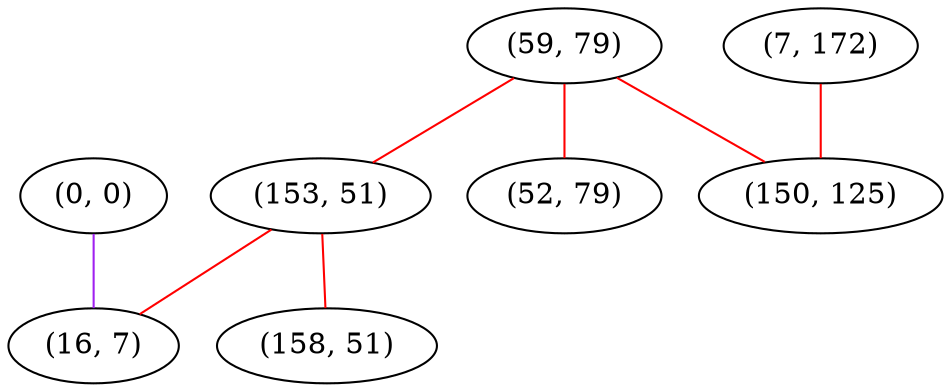 graph "" {
"(0, 0)";
"(7, 172)";
"(59, 79)";
"(153, 51)";
"(150, 125)";
"(158, 51)";
"(52, 79)";
"(16, 7)";
"(0, 0)" -- "(16, 7)"  [color=purple, key=0, weight=4];
"(7, 172)" -- "(150, 125)"  [color=red, key=0, weight=1];
"(59, 79)" -- "(52, 79)"  [color=red, key=0, weight=1];
"(59, 79)" -- "(153, 51)"  [color=red, key=0, weight=1];
"(59, 79)" -- "(150, 125)"  [color=red, key=0, weight=1];
"(153, 51)" -- "(158, 51)"  [color=red, key=0, weight=1];
"(153, 51)" -- "(16, 7)"  [color=red, key=0, weight=1];
}
